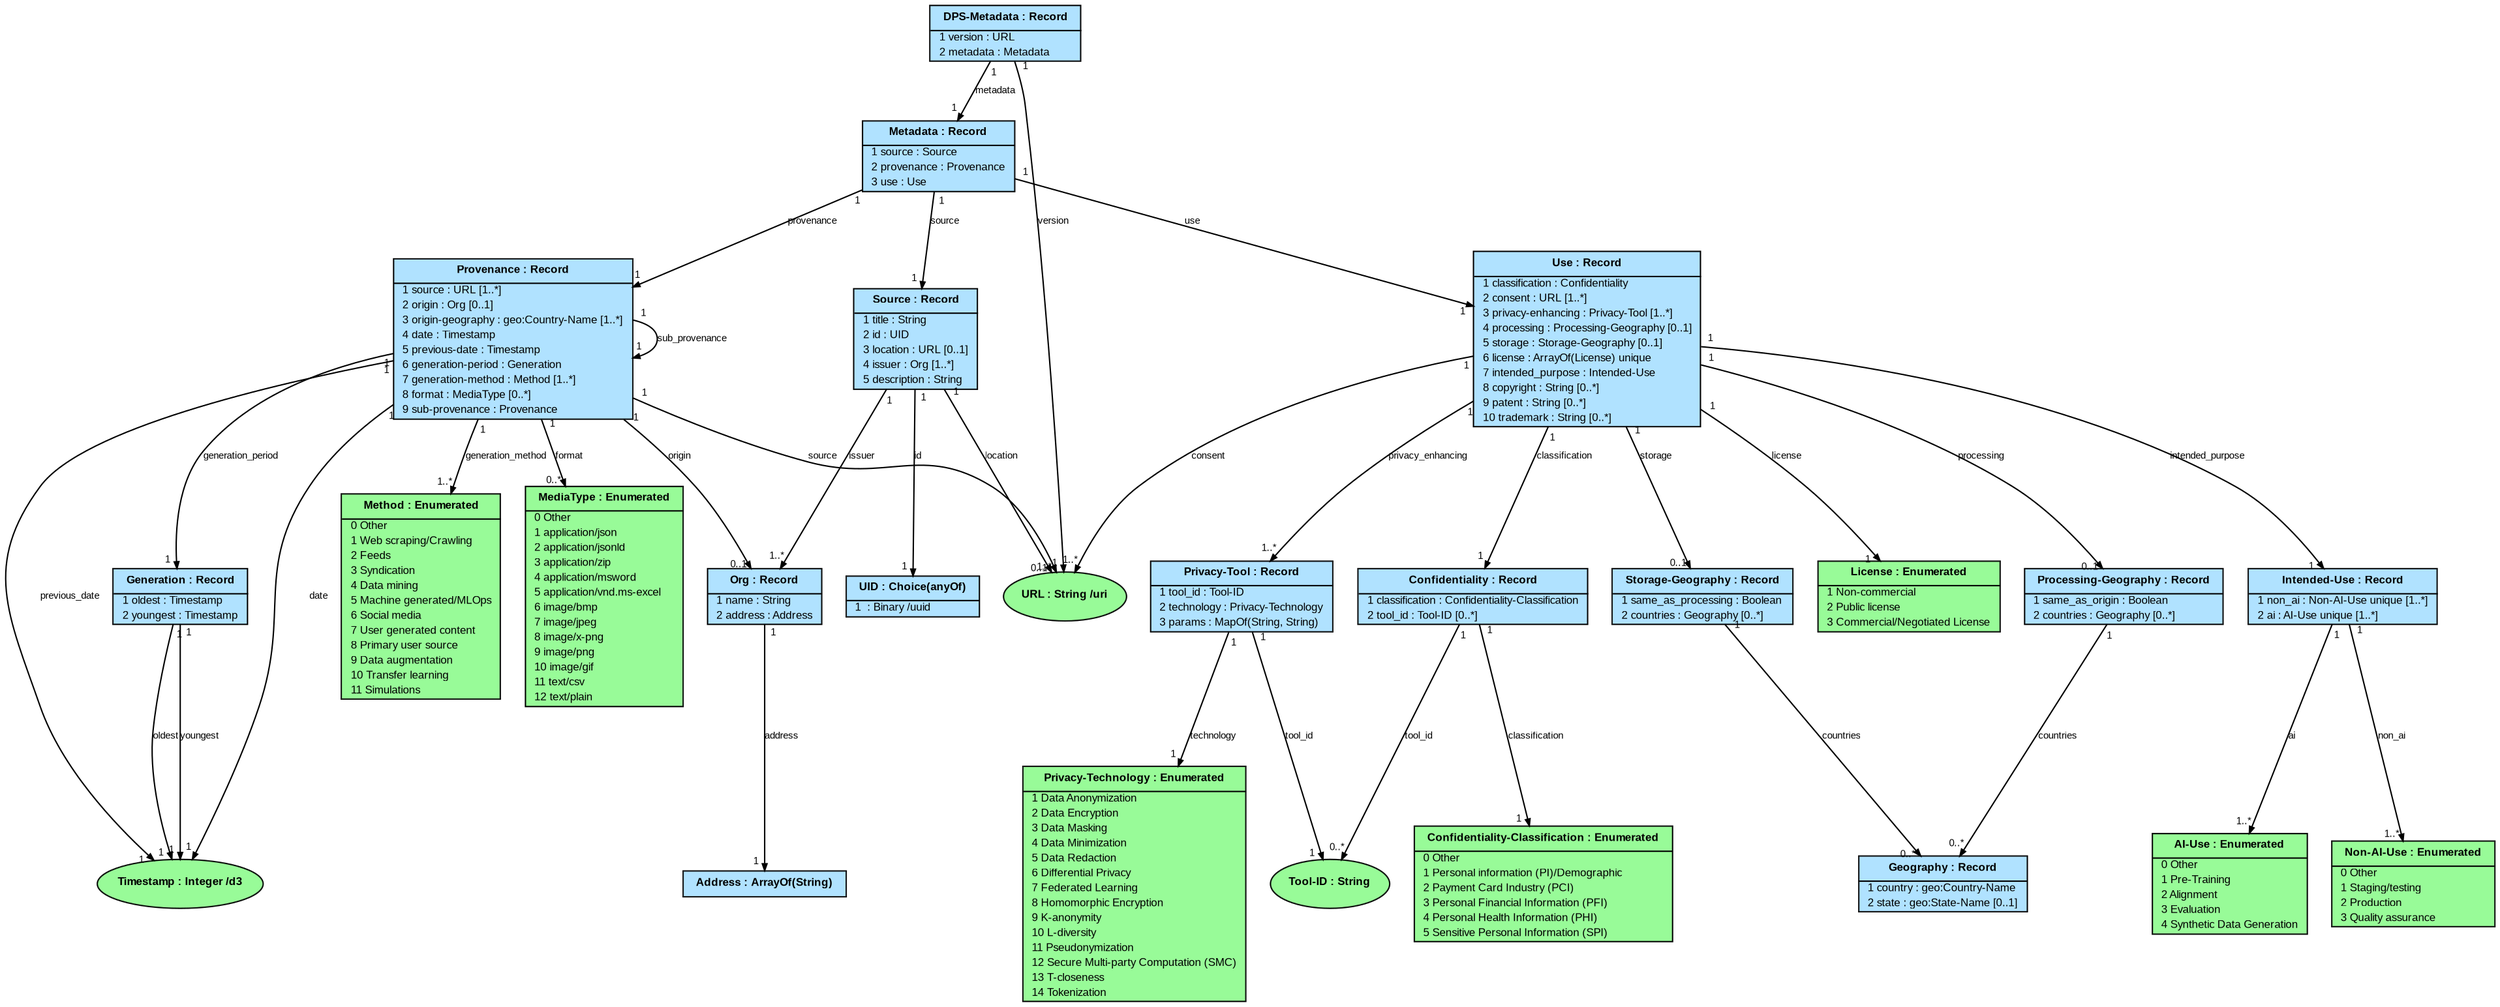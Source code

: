 # package: https://docs.oasis-open.org/dps/v1.0/schema/
# version: csd01
# jadn_version: http://oasis-open.org/openc2/jadn/v2.0/schema/
# namespaces: [['geo', 'https://iso3166/202403/']]
# roots: ['DPS-Metadata']
# description: Information Schema for Data Provenance Standard Metadata
# config: {'$FieldName': '^[$a-z][-_$A-Za-z0-9]{0,63}$'}

digraph G {
  graph [fontname=Arial, fontsize=12];
  node [fontname=Arial, fontsize=8, shape=plain, style=filled, fillcolor=lightskyblue1];
  edge [fontname=Arial, fontsize=7, arrowsize=0.5, labelangle=45.0, labeldistance=0.9];
  bgcolor="transparent";

n0 [label=<<table cellborder="0" cellpadding="1" cellspacing="0">
<tr><td cellpadding="4"><b>  DPS-Metadata : Record  </b></td></tr><hr/>
  <tr><td align="left">  1 version : URL  </td></tr>
  <tr><td align="left">  2 metadata : Metadata  </td></tr>
</table>>]

n1 [label=<<table cellborder="0" cellpadding="1" cellspacing="0">
<tr><td cellpadding="4"><b>  Metadata : Record  </b></td></tr><hr/>
  <tr><td align="left">  1 source : Source  </td></tr>
  <tr><td align="left">  2 provenance : Provenance  </td></tr>
  <tr><td align="left">  3 use : Use  </td></tr>
</table>>]

n2 [label=<<table cellborder="0" cellpadding="1" cellspacing="0">
<tr><td cellpadding="4"><b>  Source : Record  </b></td></tr><hr/>
  <tr><td align="left">  1 title : String  </td></tr>
  <tr><td align="left">  2 id : UID  </td></tr>
  <tr><td align="left">  3 location : URL [0..1]  </td></tr>
  <tr><td align="left">  4 issuer : Org [1..*]  </td></tr>
  <tr><td align="left">  5 description : String  </td></tr>
</table>>]

n3 [label=<<table cellborder="0" cellpadding="1" cellspacing="0">
<tr><td cellpadding="4"><b>  Org : Record  </b></td></tr><hr/>
  <tr><td align="left">  1 name : String  </td></tr>
  <tr><td align="left">  2 address : Address  </td></tr>
</table>>]

n4 [label=<<table cellborder="0" cellpadding="1" cellspacing="0">
<tr><td cellpadding="4"><b>  Address : ArrayOf(String)  </b></td></tr>
</table>>]

n5 [label=<<table cellborder="0" cellpadding="1" cellspacing="0">
<tr><td cellpadding="4"><b>  Provenance : Record  </b></td></tr><hr/>
  <tr><td align="left">  1 source : URL [1..*]  </td></tr>
  <tr><td align="left">  2 origin : Org [0..1]  </td></tr>
  <tr><td align="left">  3 origin-geography : geo:Country-Name [1..*]  </td></tr>
  <tr><td align="left">  4 date : Timestamp  </td></tr>
  <tr><td align="left">  5 previous-date : Timestamp  </td></tr>
  <tr><td align="left">  6 generation-period : Generation  </td></tr>
  <tr><td align="left">  7 generation-method : Method [1..*]  </td></tr>
  <tr><td align="left">  8 format : MediaType [0..*]  </td></tr>
  <tr><td align="left">  9 sub-provenance : Provenance  </td></tr>
</table>>]

n6 [label=<<table cellborder="0" cellpadding="1" cellspacing="0">
<tr><td cellpadding="4"><b>  Generation : Record  </b></td></tr><hr/>
  <tr><td align="left">  1 oldest : Timestamp  </td></tr>
  <tr><td align="left">  2 youngest : Timestamp  </td></tr>
</table>>]

n7 [label=<<table cellborder="0" cellpadding="1" cellspacing="0">
<tr><td cellpadding="4"><b>  Use : Record  </b></td></tr><hr/>
  <tr><td align="left">  1 classification : Confidentiality  </td></tr>
  <tr><td align="left">  2 consent : URL [1..*]  </td></tr>
  <tr><td align="left">  3 privacy-enhancing : Privacy-Tool [1..*]  </td></tr>
  <tr><td align="left">  4 processing : Processing-Geography [0..1]  </td></tr>
  <tr><td align="left">  5 storage : Storage-Geography [0..1]  </td></tr>
  <tr><td align="left">  6 license : ArrayOf(License) unique  </td></tr>
  <tr><td align="left">  7 intended_purpose : Intended-Use  </td></tr>
  <tr><td align="left">  8 copyright : String [0..*]  </td></tr>
  <tr><td align="left">  9 patent : String [0..*]  </td></tr>
  <tr><td align="left">  10 trademark : String [0..*]  </td></tr>
</table>>]

n8 [label=<<table cellborder="0" cellpadding="1" cellspacing="0">
<tr><td cellpadding="4"><b>  Intended-Use : Record  </b></td></tr><hr/>
  <tr><td align="left">  1 non_ai : Non-AI-Use unique [1..*]  </td></tr>
  <tr><td align="left">  2 ai : AI-Use unique [1..*]  </td></tr>
</table>>]

n9 [label=<<table cellborder="0" cellpadding="1" cellspacing="0">
<tr><td cellpadding="4"><b>  Processing-Geography : Record  </b></td></tr><hr/>
  <tr><td align="left">  1 same_as_origin : Boolean  </td></tr>
  <tr><td align="left">  2 countries : Geography [0..*]  </td></tr>
</table>>]

n10 [label=<<table cellborder="0" cellpadding="1" cellspacing="0">
<tr><td cellpadding="4"><b>  Storage-Geography : Record  </b></td></tr><hr/>
  <tr><td align="left">  1 same_as_processing : Boolean  </td></tr>
  <tr><td align="left">  2 countries : Geography [0..*]  </td></tr>
</table>>]

n11 [label=<<table cellborder="0" cellpadding="1" cellspacing="0">
<tr><td cellpadding="4"><b>  Geography : Record  </b></td></tr><hr/>
  <tr><td align="left">  1 country : geo:Country-Name  </td></tr>
  <tr><td align="left">  2 state : geo:State-Name [0..1]  </td></tr>
</table>>]

n12 [label=<<table cellborder="0" cellpadding="1" cellspacing="0">
<tr><td cellpadding="4"><b>  UID : Choice(anyOf)  </b></td></tr><hr/>
  <tr><td align="left">  1  : Binary /uuid  </td></tr>
</table>>]

n13 [label=<<table cellborder="0" cellpadding="1" cellspacing="0">
<tr><td cellpadding="4"><b>  Privacy-Tool : Record  </b></td></tr><hr/>
  <tr><td align="left">  1 tool_id : Tool-ID  </td></tr>
  <tr><td align="left">  2 technology : Privacy-Technology  </td></tr>
  <tr><td align="left">  3 params : MapOf(String, String)  </td></tr>
</table>>]

n14 [label=<<b>Tool-ID : String</b>>, shape=ellipse, style=filled, fillcolor=palegreen]

n15 [label=<<table cellborder="0" cellpadding="1" cellspacing="0">
<tr><td cellpadding="4"><b>  Confidentiality : Record  </b></td></tr><hr/>
  <tr><td align="left">  1 classification : Confidentiality-Classification  </td></tr>
  <tr><td align="left">  2 tool_id : Tool-ID [0..*]  </td></tr>
</table>>]

n16 [label=<<b>Timestamp : Integer /d3</b>>, shape=ellipse, style=filled, fillcolor=palegreen]

n17 [label=<<b>URL : String /uri</b>>, shape=ellipse, style=filled, fillcolor=palegreen]

n18 [fillcolor=palegreen, label=<<table cellborder="0" cellpadding="1" cellspacing="0">
<tr><td cellpadding="4"><b>  Method : Enumerated  </b></td></tr><hr/>
  <tr><td align="left">  0 Other  </td></tr>
  <tr><td align="left">  1 Web scraping/Crawling  </td></tr>
  <tr><td align="left">  2 Feeds  </td></tr>
  <tr><td align="left">  3 Syndication  </td></tr>
  <tr><td align="left">  4 Data mining  </td></tr>
  <tr><td align="left">  5 Machine generated/MLOps  </td></tr>
  <tr><td align="left">  6 Social media  </td></tr>
  <tr><td align="left">  7 User generated content  </td></tr>
  <tr><td align="left">  8 Primary user source  </td></tr>
  <tr><td align="left">  9 Data augmentation  </td></tr>
  <tr><td align="left">  10 Transfer learning  </td></tr>
  <tr><td align="left">  11 Simulations  </td></tr>
</table>>]

n19 [fillcolor=palegreen, label=<<table cellborder="0" cellpadding="1" cellspacing="0">
<tr><td cellpadding="4"><b>  MediaType : Enumerated  </b></td></tr><hr/>
  <tr><td align="left">  0 Other  </td></tr>
  <tr><td align="left">  1 application/json  </td></tr>
  <tr><td align="left">  2 application/jsonld  </td></tr>
  <tr><td align="left">  3 application/zip  </td></tr>
  <tr><td align="left">  4 application/msword  </td></tr>
  <tr><td align="left">  5 application/vnd.ms-excel  </td></tr>
  <tr><td align="left">  6 image/bmp  </td></tr>
  <tr><td align="left">  7 image/jpeg  </td></tr>
  <tr><td align="left">  8 image/x-png  </td></tr>
  <tr><td align="left">  9 image/png  </td></tr>
  <tr><td align="left">  10 image/gif  </td></tr>
  <tr><td align="left">  11 text/csv  </td></tr>
  <tr><td align="left">  12 text/plain  </td></tr>
</table>>]

n20 [fillcolor=palegreen, label=<<table cellborder="0" cellpadding="1" cellspacing="0">
<tr><td cellpadding="4"><b>  Confidentiality-Classification : Enumerated  </b></td></tr><hr/>
  <tr><td align="left">  0 Other  </td></tr>
  <tr><td align="left">  1 Personal information (PI)/Demographic  </td></tr>
  <tr><td align="left">  2 Payment Card Industry (PCI)  </td></tr>
  <tr><td align="left">  3 Personal Financial Information (PFI)  </td></tr>
  <tr><td align="left">  4 Personal Health Information (PHI)  </td></tr>
  <tr><td align="left">  5 Sensitive Personal Information (SPI)  </td></tr>
</table>>]

n21 [fillcolor=palegreen, label=<<table cellborder="0" cellpadding="1" cellspacing="0">
<tr><td cellpadding="4"><b>  Privacy-Technology : Enumerated  </b></td></tr><hr/>
  <tr><td align="left">  1 Data Anonymization  </td></tr>
  <tr><td align="left">  2 Data Encryption  </td></tr>
  <tr><td align="left">  3 Data Masking  </td></tr>
  <tr><td align="left">  4 Data Minimization  </td></tr>
  <tr><td align="left">  5 Data Redaction  </td></tr>
  <tr><td align="left">  6 Differential Privacy  </td></tr>
  <tr><td align="left">  7 Federated Learning  </td></tr>
  <tr><td align="left">  8 Homomorphic Encryption  </td></tr>
  <tr><td align="left">  9 K-anonymity  </td></tr>
  <tr><td align="left">  10 L-diversity  </td></tr>
  <tr><td align="left">  11 Pseudonymization  </td></tr>
  <tr><td align="left">  12 Secure Multi-party Computation (SMC)  </td></tr>
  <tr><td align="left">  13 T-closeness  </td></tr>
  <tr><td align="left">  14 Tokenization  </td></tr>
</table>>]

n22 [fillcolor=palegreen, label=<<table cellborder="0" cellpadding="1" cellspacing="0">
<tr><td cellpadding="4"><b>  License : Enumerated  </b></td></tr><hr/>
  <tr><td align="left">  1 Non-commercial  </td></tr>
  <tr><td align="left">  2 Public license  </td></tr>
  <tr><td align="left">  3 Commercial/Negotiated License  </td></tr>
</table>>]

n23 [fillcolor=palegreen, label=<<table cellborder="0" cellpadding="1" cellspacing="0">
<tr><td cellpadding="4"><b>  Non-AI-Use : Enumerated  </b></td></tr><hr/>
  <tr><td align="left">  0 Other  </td></tr>
  <tr><td align="left">  1 Staging/testing  </td></tr>
  <tr><td align="left">  2 Production  </td></tr>
  <tr><td align="left">  3 Quality assurance  </td></tr>
</table>>]

n24 [fillcolor=palegreen, label=<<table cellborder="0" cellpadding="1" cellspacing="0">
<tr><td cellpadding="4"><b>  AI-Use : Enumerated  </b></td></tr><hr/>
  <tr><td align="left">  0 Other  </td></tr>
  <tr><td align="left">  1 Pre-Training  </td></tr>
  <tr><td align="left">  2 Alignment  </td></tr>
  <tr><td align="left">  3 Evaluation  </td></tr>
  <tr><td align="left">  4 Synthetic Data Generation  </td></tr>
</table>>]

  n0 -> n17 [label=version, headlabel="1", taillabel="1"]
  n0 -> n1 [label=metadata, headlabel="1", taillabel="1"]
  n1 -> n2 [label=source, headlabel="1", taillabel="1"]
  n1 -> n5 [label=provenance, headlabel="1", taillabel="1"]
  n1 -> n7 [label=use, headlabel="1", taillabel="1"]
  n2 -> n12 [label=id, headlabel="1", taillabel="1"]
  n2 -> n17 [label=location, headlabel="0..1", taillabel="1"]
  n2 -> n3 [label=issuer, headlabel="1..*", taillabel="1"]
  n3 -> n4 [label=address, headlabel="1", taillabel="1"]
  n5 -> n17 [label=source, headlabel="1..*", taillabel="1"]
  n5 -> n3 [label=origin, headlabel="0..1", taillabel="1"]
  n5 -> n16 [label=date, headlabel="1", taillabel="1"]
  n5 -> n16 [label=previous_date, headlabel="1", taillabel="1"]
  n5 -> n6 [label=generation_period, headlabel="1", taillabel="1"]
  n5 -> n18 [label=generation_method, headlabel="1..*", taillabel="1"]
  n5 -> n19 [label=format, headlabel="0..*", taillabel="1"]
  n5 -> n5 [label=sub_provenance, headlabel="1", taillabel="1"]
  n6 -> n16 [label=oldest, headlabel="1", taillabel="1"]
  n6 -> n16 [label=youngest, headlabel="1", taillabel="1"]
  n7 -> n15 [label=classification, headlabel="1", taillabel="1"]
  n7 -> n17 [label=consent, headlabel="1..*", taillabel="1"]
  n7 -> n13 [label=privacy_enhancing, headlabel="1..*", taillabel="1"]
  n7 -> n9 [label=processing, headlabel="0..1", taillabel="1"]
  n7 -> n10 [label=storage, headlabel="0..1", taillabel="1"]
  n7 -> n22 [label=license, headlabel="1", taillabel="1"]
  n7 -> n8 [label=intended_purpose, headlabel="1", taillabel="1"]
  n8 -> n23 [label=non_ai, headlabel="1..*", taillabel="1"]
  n8 -> n24 [label=ai, headlabel="1..*", taillabel="1"]
  n9 -> n11 [label=countries, headlabel="0..*", taillabel="1"]
  n10 -> n11 [label=countries, headlabel="0..*", taillabel="1"]
  n13 -> n14 [label=tool_id, headlabel="1", taillabel="1"]
  n13 -> n21 [label=technology, headlabel="1", taillabel="1"]
  n15 -> n20 [label=classification, headlabel="1", taillabel="1"]
  n15 -> n14 [label=tool_id, headlabel="0..*", taillabel="1"]
}
